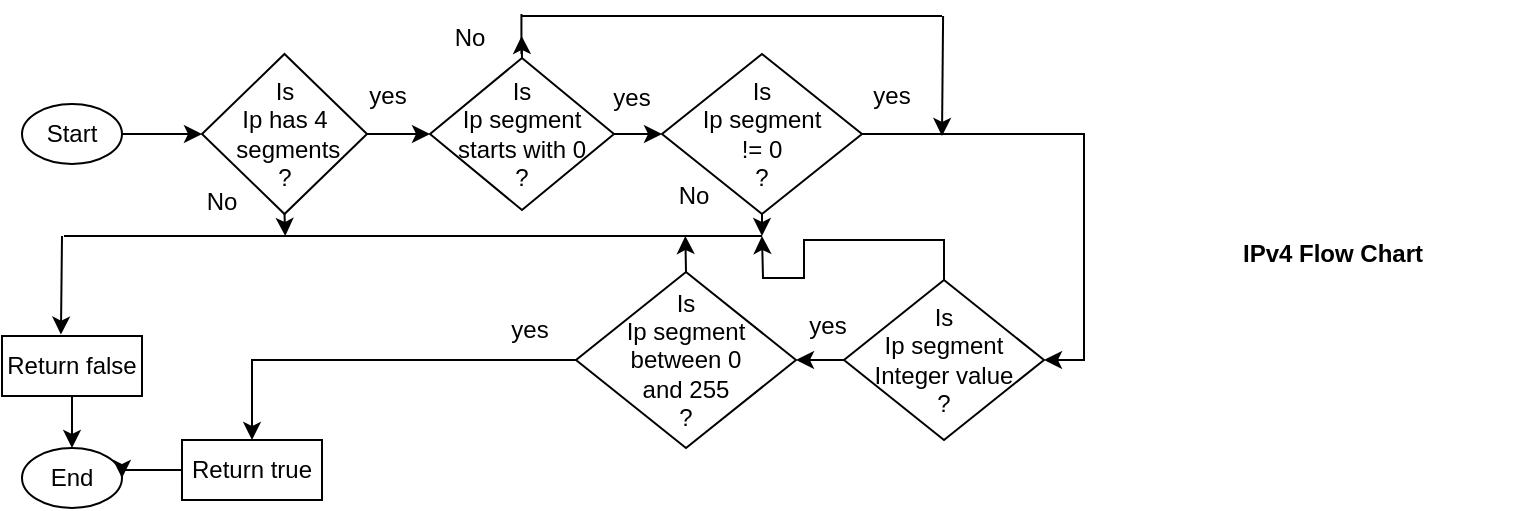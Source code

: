 <mxfile version="22.1.22" type="embed">
  <diagram id="C5RBs43oDa-KdzZeNtuy" name="Page-1">
    <mxGraphModel dx="602" dy="631" grid="1" gridSize="10" guides="1" tooltips="1" connect="1" arrows="1" fold="1" page="1" pageScale="1" pageWidth="827" pageHeight="1169" math="0" shadow="0">
      <root>
        <mxCell id="WIyWlLk6GJQsqaUBKTNV-0" />
        <mxCell id="WIyWlLk6GJQsqaUBKTNV-1" parent="WIyWlLk6GJQsqaUBKTNV-0" />
        <mxCell id="16zWEWGnx2j6OPcyL3wF-7" style="edgeStyle=orthogonalEdgeStyle;rounded=0;orthogonalLoop=1;jettySize=auto;html=1;exitX=1;exitY=0.5;exitDx=0;exitDy=0;entryX=0;entryY=0.5;entryDx=0;entryDy=0;" parent="WIyWlLk6GJQsqaUBKTNV-1" source="16zWEWGnx2j6OPcyL3wF-1" target="16zWEWGnx2j6OPcyL3wF-2" edge="1">
          <mxGeometry relative="1" as="geometry" />
        </mxCell>
        <mxCell id="16zWEWGnx2j6OPcyL3wF-1" value="Start" style="ellipse;whiteSpace=wrap;html=1;" parent="WIyWlLk6GJQsqaUBKTNV-1" vertex="1">
          <mxGeometry x="20" y="54" width="50" height="30" as="geometry" />
        </mxCell>
        <mxCell id="16zWEWGnx2j6OPcyL3wF-8" style="edgeStyle=orthogonalEdgeStyle;rounded=0;orthogonalLoop=1;jettySize=auto;html=1;exitX=1;exitY=0.5;exitDx=0;exitDy=0;entryX=0;entryY=0.5;entryDx=0;entryDy=0;" parent="WIyWlLk6GJQsqaUBKTNV-1" source="16zWEWGnx2j6OPcyL3wF-2" target="16zWEWGnx2j6OPcyL3wF-4" edge="1">
          <mxGeometry relative="1" as="geometry" />
        </mxCell>
        <mxCell id="16zWEWGnx2j6OPcyL3wF-38" style="edgeStyle=orthogonalEdgeStyle;rounded=0;orthogonalLoop=1;jettySize=auto;html=1;exitX=0.5;exitY=1;exitDx=0;exitDy=0;" parent="WIyWlLk6GJQsqaUBKTNV-1" source="16zWEWGnx2j6OPcyL3wF-2" edge="1">
          <mxGeometry relative="1" as="geometry">
            <mxPoint x="151.636" y="120" as="targetPoint" />
          </mxGeometry>
        </mxCell>
        <mxCell id="16zWEWGnx2j6OPcyL3wF-2" value="Is&lt;br&gt;Ip has 4&lt;br&gt;&amp;nbsp;segments&lt;br&gt;?" style="rhombus;whiteSpace=wrap;html=1;" parent="WIyWlLk6GJQsqaUBKTNV-1" vertex="1">
          <mxGeometry x="110" y="29" width="82.5" height="80" as="geometry" />
        </mxCell>
        <mxCell id="16zWEWGnx2j6OPcyL3wF-9" style="edgeStyle=orthogonalEdgeStyle;rounded=0;orthogonalLoop=1;jettySize=auto;html=1;exitX=1;exitY=0.5;exitDx=0;exitDy=0;entryX=0;entryY=0.5;entryDx=0;entryDy=0;" parent="WIyWlLk6GJQsqaUBKTNV-1" source="16zWEWGnx2j6OPcyL3wF-4" target="16zWEWGnx2j6OPcyL3wF-6" edge="1">
          <mxGeometry relative="1" as="geometry" />
        </mxCell>
        <mxCell id="16zWEWGnx2j6OPcyL3wF-51" style="edgeStyle=orthogonalEdgeStyle;rounded=0;orthogonalLoop=1;jettySize=auto;html=1;exitX=0.5;exitY=0;exitDx=0;exitDy=0;" parent="WIyWlLk6GJQsqaUBKTNV-1" source="16zWEWGnx2j6OPcyL3wF-4" edge="1">
          <mxGeometry relative="1" as="geometry">
            <mxPoint x="269.818" y="20" as="targetPoint" />
          </mxGeometry>
        </mxCell>
        <mxCell id="16zWEWGnx2j6OPcyL3wF-4" value="Is&lt;br&gt;Ip segment&lt;br&gt;starts with 0&lt;br&gt;?" style="rhombus;whiteSpace=wrap;html=1;" parent="WIyWlLk6GJQsqaUBKTNV-1" vertex="1">
          <mxGeometry x="224" y="31" width="92" height="76" as="geometry" />
        </mxCell>
        <mxCell id="16zWEWGnx2j6OPcyL3wF-44" style="edgeStyle=orthogonalEdgeStyle;rounded=0;orthogonalLoop=1;jettySize=auto;html=1;exitX=0.5;exitY=1;exitDx=0;exitDy=0;" parent="WIyWlLk6GJQsqaUBKTNV-1" source="16zWEWGnx2j6OPcyL3wF-6" edge="1">
          <mxGeometry relative="1" as="geometry">
            <mxPoint x="389.818" y="120" as="targetPoint" />
            <Array as="points">
              <mxPoint x="390" y="120" />
              <mxPoint x="390" y="120" />
            </Array>
          </mxGeometry>
        </mxCell>
        <mxCell id="16zWEWGnx2j6OPcyL3wF-49" style="edgeStyle=orthogonalEdgeStyle;rounded=0;orthogonalLoop=1;jettySize=auto;html=1;exitX=1;exitY=0.5;exitDx=0;exitDy=0;entryX=1;entryY=0.5;entryDx=0;entryDy=0;" parent="WIyWlLk6GJQsqaUBKTNV-1" source="16zWEWGnx2j6OPcyL3wF-6" target="16zWEWGnx2j6OPcyL3wF-10" edge="1">
          <mxGeometry relative="1" as="geometry" />
        </mxCell>
        <mxCell id="16zWEWGnx2j6OPcyL3wF-6" value="Is&lt;br&gt;Ip segment&lt;br&gt;!= 0&lt;br&gt;?" style="rhombus;whiteSpace=wrap;html=1;" parent="WIyWlLk6GJQsqaUBKTNV-1" vertex="1">
          <mxGeometry x="340" y="29" width="100" height="80" as="geometry" />
        </mxCell>
        <mxCell id="16zWEWGnx2j6OPcyL3wF-22" style="edgeStyle=orthogonalEdgeStyle;rounded=0;orthogonalLoop=1;jettySize=auto;html=1;exitX=0;exitY=0.5;exitDx=0;exitDy=0;entryX=1;entryY=0.5;entryDx=0;entryDy=0;" parent="WIyWlLk6GJQsqaUBKTNV-1" source="16zWEWGnx2j6OPcyL3wF-10" target="16zWEWGnx2j6OPcyL3wF-21" edge="1">
          <mxGeometry relative="1" as="geometry" />
        </mxCell>
        <mxCell id="1" style="edgeStyle=orthogonalEdgeStyle;rounded=0;orthogonalLoop=1;jettySize=auto;html=1;exitX=0.5;exitY=0;exitDx=0;exitDy=0;" edge="1" parent="WIyWlLk6GJQsqaUBKTNV-1" source="16zWEWGnx2j6OPcyL3wF-10">
          <mxGeometry relative="1" as="geometry">
            <mxPoint x="390" y="120" as="targetPoint" />
          </mxGeometry>
        </mxCell>
        <mxCell id="16zWEWGnx2j6OPcyL3wF-10" value="Is&lt;br&gt;Ip segment&lt;br&gt;Integer value&lt;br&gt;?" style="rhombus;whiteSpace=wrap;html=1;" parent="WIyWlLk6GJQsqaUBKTNV-1" vertex="1">
          <mxGeometry x="431" y="142" width="100" height="80" as="geometry" />
        </mxCell>
        <mxCell id="16zWEWGnx2j6OPcyL3wF-15" value="" style="endArrow=none;html=1;rounded=0;" parent="WIyWlLk6GJQsqaUBKTNV-1" edge="1">
          <mxGeometry width="50" height="50" relative="1" as="geometry">
            <mxPoint x="269.71" y="29" as="sourcePoint" />
            <mxPoint x="269.71" y="9" as="targetPoint" />
          </mxGeometry>
        </mxCell>
        <mxCell id="16zWEWGnx2j6OPcyL3wF-16" value="" style="endArrow=none;html=1;rounded=0;" parent="WIyWlLk6GJQsqaUBKTNV-1" edge="1">
          <mxGeometry width="50" height="50" relative="1" as="geometry">
            <mxPoint x="270" y="10" as="sourcePoint" />
            <mxPoint x="480" y="10" as="targetPoint" />
          </mxGeometry>
        </mxCell>
        <mxCell id="16zWEWGnx2j6OPcyL3wF-27" style="edgeStyle=orthogonalEdgeStyle;rounded=0;orthogonalLoop=1;jettySize=auto;html=1;exitX=0;exitY=0.5;exitDx=0;exitDy=0;entryX=0.5;entryY=0;entryDx=0;entryDy=0;" parent="WIyWlLk6GJQsqaUBKTNV-1" source="16zWEWGnx2j6OPcyL3wF-21" target="16zWEWGnx2j6OPcyL3wF-25" edge="1">
          <mxGeometry relative="1" as="geometry" />
        </mxCell>
        <mxCell id="0" style="edgeStyle=orthogonalEdgeStyle;rounded=0;orthogonalLoop=1;jettySize=auto;html=1;exitX=0.5;exitY=0;exitDx=0;exitDy=0;" edge="1" parent="WIyWlLk6GJQsqaUBKTNV-1" source="16zWEWGnx2j6OPcyL3wF-21">
          <mxGeometry relative="1" as="geometry">
            <mxPoint x="351.667" y="120" as="targetPoint" />
          </mxGeometry>
        </mxCell>
        <mxCell id="16zWEWGnx2j6OPcyL3wF-21" value="Is&lt;br&gt;Ip segment&lt;br&gt;between 0&lt;br&gt;&amp;nbsp;and 255&amp;nbsp;&lt;br&gt;?" style="rhombus;whiteSpace=wrap;html=1;" parent="WIyWlLk6GJQsqaUBKTNV-1" vertex="1">
          <mxGeometry x="297" y="138" width="110" height="88" as="geometry" />
        </mxCell>
        <mxCell id="16zWEWGnx2j6OPcyL3wF-24" value="End" style="ellipse;whiteSpace=wrap;html=1;" parent="WIyWlLk6GJQsqaUBKTNV-1" vertex="1">
          <mxGeometry x="20" y="226" width="50" height="30" as="geometry" />
        </mxCell>
        <mxCell id="16zWEWGnx2j6OPcyL3wF-28" style="edgeStyle=orthogonalEdgeStyle;rounded=0;orthogonalLoop=1;jettySize=auto;html=1;exitX=0;exitY=0.5;exitDx=0;exitDy=0;entryX=1;entryY=0.5;entryDx=0;entryDy=0;" parent="WIyWlLk6GJQsqaUBKTNV-1" source="16zWEWGnx2j6OPcyL3wF-25" target="16zWEWGnx2j6OPcyL3wF-24" edge="1">
          <mxGeometry relative="1" as="geometry" />
        </mxCell>
        <mxCell id="16zWEWGnx2j6OPcyL3wF-25" value="Return true" style="rounded=0;whiteSpace=wrap;html=1;" parent="WIyWlLk6GJQsqaUBKTNV-1" vertex="1">
          <mxGeometry x="100" y="222" width="70" height="30" as="geometry" />
        </mxCell>
        <mxCell id="16zWEWGnx2j6OPcyL3wF-29" style="edgeStyle=orthogonalEdgeStyle;rounded=0;orthogonalLoop=1;jettySize=auto;html=1;exitX=0.5;exitY=1;exitDx=0;exitDy=0;entryX=0.5;entryY=0;entryDx=0;entryDy=0;" parent="WIyWlLk6GJQsqaUBKTNV-1" source="16zWEWGnx2j6OPcyL3wF-26" target="16zWEWGnx2j6OPcyL3wF-24" edge="1">
          <mxGeometry relative="1" as="geometry" />
        </mxCell>
        <mxCell id="16zWEWGnx2j6OPcyL3wF-26" value="Return false" style="rounded=0;whiteSpace=wrap;html=1;" parent="WIyWlLk6GJQsqaUBKTNV-1" vertex="1">
          <mxGeometry x="10" y="170" width="70" height="30" as="geometry" />
        </mxCell>
        <mxCell id="16zWEWGnx2j6OPcyL3wF-30" value="yes" style="text;html=1;align=center;verticalAlign=middle;whiteSpace=wrap;rounded=0;" parent="WIyWlLk6GJQsqaUBKTNV-1" vertex="1">
          <mxGeometry x="188" y="39" width="30" height="21" as="geometry" />
        </mxCell>
        <mxCell id="16zWEWGnx2j6OPcyL3wF-31" value="yes" style="text;html=1;align=center;verticalAlign=middle;whiteSpace=wrap;rounded=0;" parent="WIyWlLk6GJQsqaUBKTNV-1" vertex="1">
          <mxGeometry x="310" y="40" width="30" height="21" as="geometry" />
        </mxCell>
        <mxCell id="16zWEWGnx2j6OPcyL3wF-32" value="yes" style="text;html=1;align=center;verticalAlign=middle;whiteSpace=wrap;rounded=0;" parent="WIyWlLk6GJQsqaUBKTNV-1" vertex="1">
          <mxGeometry x="440" y="39" width="30" height="21" as="geometry" />
        </mxCell>
        <mxCell id="16zWEWGnx2j6OPcyL3wF-33" value="yes" style="text;html=1;align=center;verticalAlign=middle;whiteSpace=wrap;rounded=0;" parent="WIyWlLk6GJQsqaUBKTNV-1" vertex="1">
          <mxGeometry x="408" y="154" width="30" height="21" as="geometry" />
        </mxCell>
        <mxCell id="16zWEWGnx2j6OPcyL3wF-34" value="yes" style="text;html=1;align=center;verticalAlign=middle;whiteSpace=wrap;rounded=0;" parent="WIyWlLk6GJQsqaUBKTNV-1" vertex="1">
          <mxGeometry x="259" y="156" width="30" height="21" as="geometry" />
        </mxCell>
        <mxCell id="16zWEWGnx2j6OPcyL3wF-35" value="No" style="text;html=1;align=center;verticalAlign=middle;whiteSpace=wrap;rounded=0;" parent="WIyWlLk6GJQsqaUBKTNV-1" vertex="1">
          <mxGeometry x="341" y="89" width="30" height="21" as="geometry" />
        </mxCell>
        <mxCell id="16zWEWGnx2j6OPcyL3wF-37" value="" style="endArrow=none;html=1;rounded=0;" parent="WIyWlLk6GJQsqaUBKTNV-1" edge="1">
          <mxGeometry width="50" height="50" relative="1" as="geometry">
            <mxPoint x="41" y="120" as="sourcePoint" />
            <mxPoint x="390" y="120" as="targetPoint" />
          </mxGeometry>
        </mxCell>
        <mxCell id="16zWEWGnx2j6OPcyL3wF-45" value="" style="endArrow=classic;html=1;rounded=0;entryX=0.421;entryY=-0.024;entryDx=0;entryDy=0;entryPerimeter=0;" parent="WIyWlLk6GJQsqaUBKTNV-1" target="16zWEWGnx2j6OPcyL3wF-26" edge="1">
          <mxGeometry width="50" height="50" relative="1" as="geometry">
            <mxPoint x="40" y="120" as="sourcePoint" />
            <mxPoint x="40" y="160" as="targetPoint" />
          </mxGeometry>
        </mxCell>
        <mxCell id="16zWEWGnx2j6OPcyL3wF-46" value="No" style="text;html=1;align=center;verticalAlign=middle;whiteSpace=wrap;rounded=0;" parent="WIyWlLk6GJQsqaUBKTNV-1" vertex="1">
          <mxGeometry x="229" y="10" width="30" height="21" as="geometry" />
        </mxCell>
        <mxCell id="16zWEWGnx2j6OPcyL3wF-47" value="No" style="text;html=1;align=center;verticalAlign=middle;whiteSpace=wrap;rounded=0;" parent="WIyWlLk6GJQsqaUBKTNV-1" vertex="1">
          <mxGeometry x="105" y="92" width="30" height="21" as="geometry" />
        </mxCell>
        <mxCell id="16zWEWGnx2j6OPcyL3wF-50" value="" style="endArrow=classic;html=1;rounded=0;" parent="WIyWlLk6GJQsqaUBKTNV-1" edge="1">
          <mxGeometry width="50" height="50" relative="1" as="geometry">
            <mxPoint x="480.55" y="10" as="sourcePoint" />
            <mxPoint x="480" y="70" as="targetPoint" />
          </mxGeometry>
        </mxCell>
        <mxCell id="16zWEWGnx2j6OPcyL3wF-52" value="&lt;b&gt;IPv4 Flow Chart&lt;/b&gt;" style="text;html=1;align=center;verticalAlign=middle;whiteSpace=wrap;rounded=0;" parent="WIyWlLk6GJQsqaUBKTNV-1" vertex="1">
          <mxGeometry x="580" y="103" width="191" height="51" as="geometry" />
        </mxCell>
      </root>
    </mxGraphModel>
  </diagram>
</mxfile>
